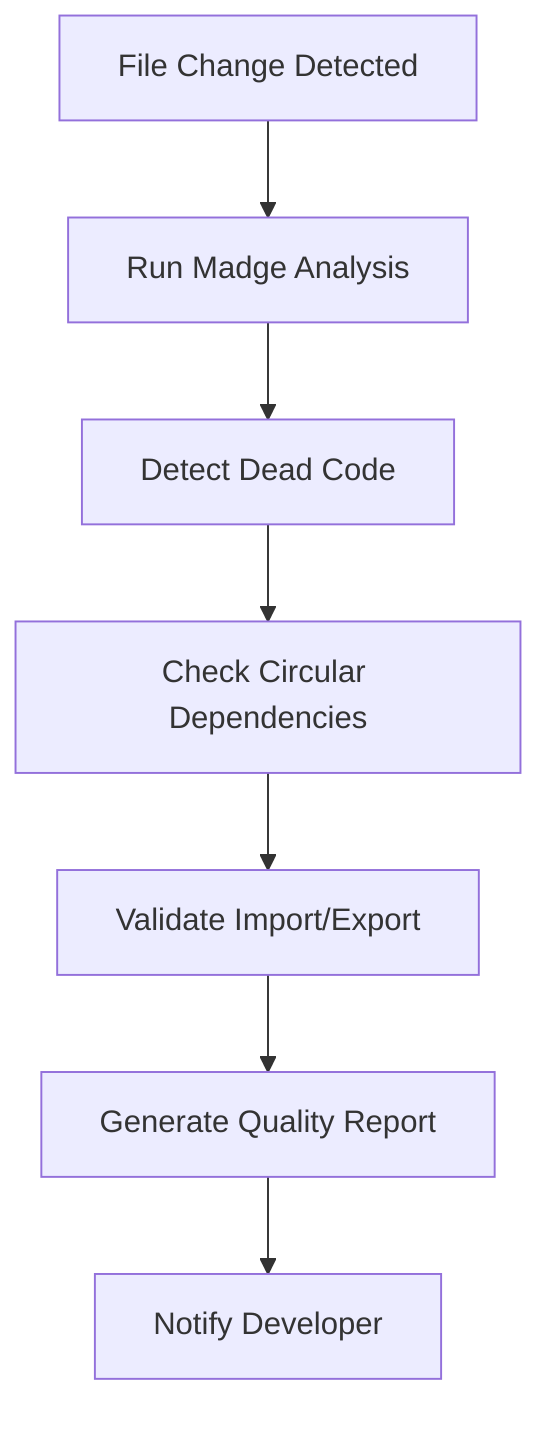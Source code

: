 graph TD
    A[File Change Detected] --> B[Run Madge Analysis]
    B --> C[Detect Dead Code]
    C --> D[Check Circular Dependencies]
    D --> E[Validate Import/Export]
    E --> F[Generate Quality Report]
    F --> G[Notify Developer]